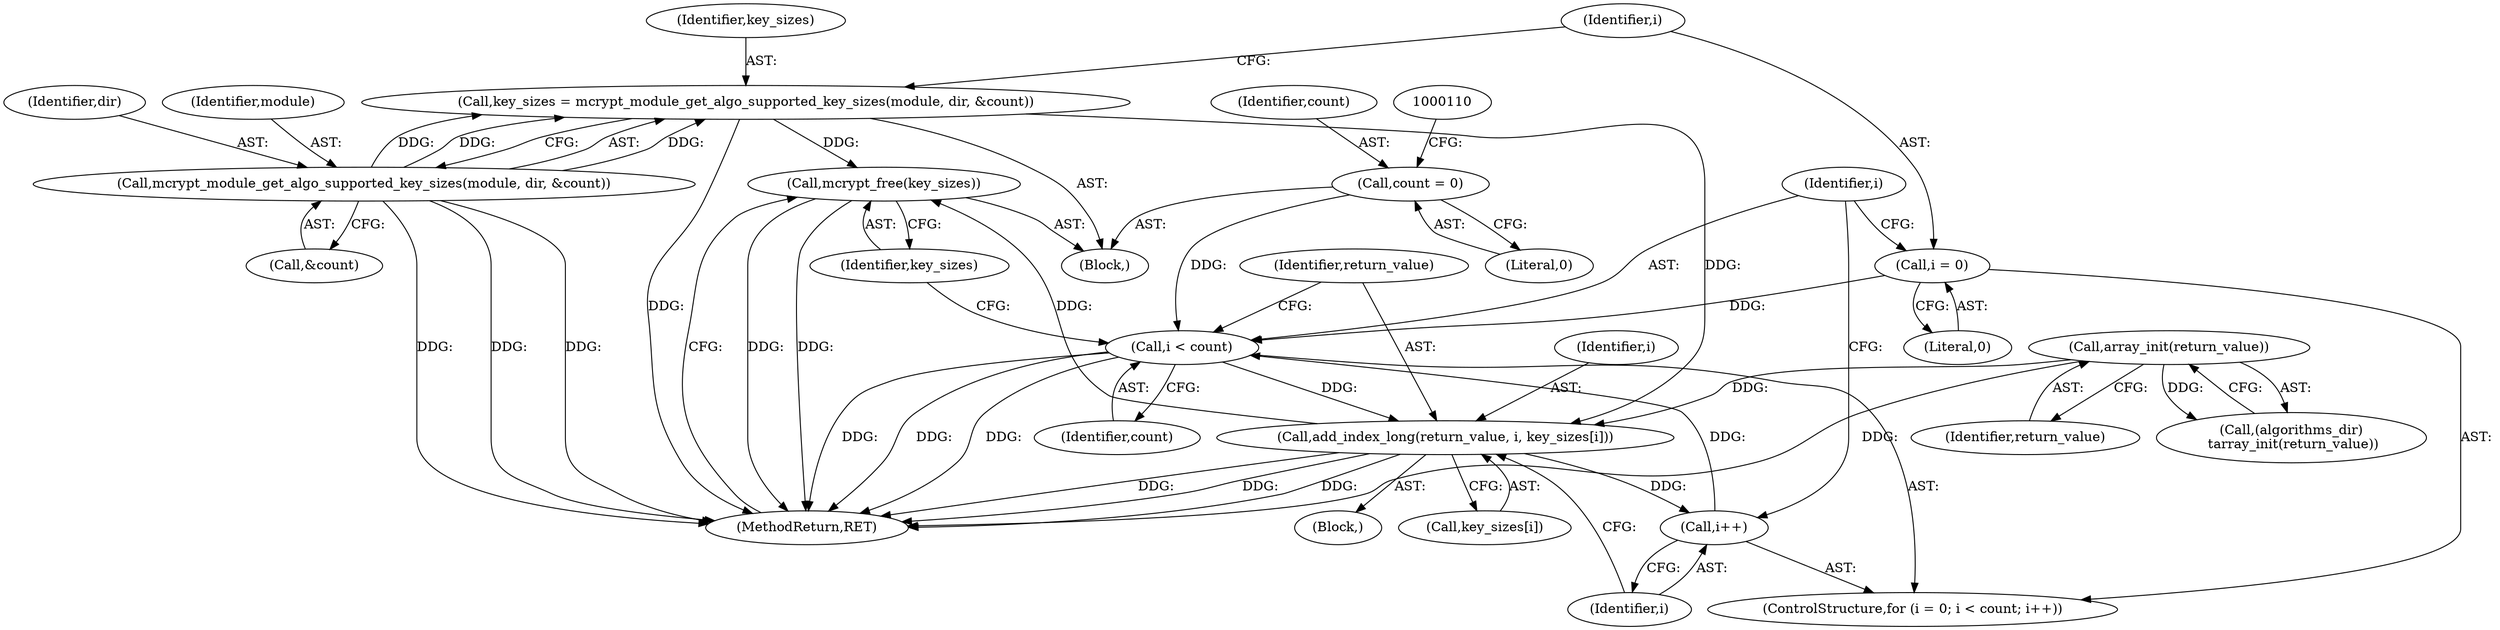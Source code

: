 digraph "0_php-src_6c5211a0cef0cc2854eaa387e0eb036e012904d0?w=1_11@API" {
"1000136" [label="(Call,mcrypt_free(key_sizes))"];
"1000113" [label="(Call,key_sizes = mcrypt_module_get_algo_supported_key_sizes(module, dir, &count))"];
"1000115" [label="(Call,mcrypt_module_get_algo_supported_key_sizes(module, dir, &count))"];
"1000130" [label="(Call,add_index_long(return_value, i, key_sizes[i]))"];
"1000111" [label="(Call,array_init(return_value))"];
"1000124" [label="(Call,i < count)"];
"1000121" [label="(Call,i = 0)"];
"1000127" [label="(Call,i++)"];
"1000105" [label="(Call,count = 0)"];
"1000106" [label="(Identifier,count)"];
"1000112" [label="(Identifier,return_value)"];
"1000122" [label="(Identifier,i)"];
"1000113" [label="(Call,key_sizes = mcrypt_module_get_algo_supported_key_sizes(module, dir, &count))"];
"1000116" [label="(Identifier,module)"];
"1000114" [label="(Identifier,key_sizes)"];
"1000126" [label="(Identifier,count)"];
"1000111" [label="(Call,array_init(return_value))"];
"1000118" [label="(Call,&count)"];
"1000125" [label="(Identifier,i)"];
"1000128" [label="(Identifier,i)"];
"1000107" [label="(Literal,0)"];
"1000133" [label="(Call,key_sizes[i])"];
"1000109" [label="(Call,(algorithms_dir)\n \tarray_init(return_value))"];
"1000131" [label="(Identifier,return_value)"];
"1000136" [label="(Call,mcrypt_free(key_sizes))"];
"1000138" [label="(MethodReturn,RET)"];
"1000115" [label="(Call,mcrypt_module_get_algo_supported_key_sizes(module, dir, &count))"];
"1000137" [label="(Identifier,key_sizes)"];
"1000129" [label="(Block,)"];
"1000121" [label="(Call,i = 0)"];
"1000102" [label="(Block,)"];
"1000130" [label="(Call,add_index_long(return_value, i, key_sizes[i]))"];
"1000105" [label="(Call,count = 0)"];
"1000123" [label="(Literal,0)"];
"1000132" [label="(Identifier,i)"];
"1000127" [label="(Call,i++)"];
"1000117" [label="(Identifier,dir)"];
"1000124" [label="(Call,i < count)"];
"1000120" [label="(ControlStructure,for (i = 0; i < count; i++))"];
"1000136" -> "1000102"  [label="AST: "];
"1000136" -> "1000137"  [label="CFG: "];
"1000137" -> "1000136"  [label="AST: "];
"1000138" -> "1000136"  [label="CFG: "];
"1000136" -> "1000138"  [label="DDG: "];
"1000136" -> "1000138"  [label="DDG: "];
"1000113" -> "1000136"  [label="DDG: "];
"1000130" -> "1000136"  [label="DDG: "];
"1000113" -> "1000102"  [label="AST: "];
"1000113" -> "1000115"  [label="CFG: "];
"1000114" -> "1000113"  [label="AST: "];
"1000115" -> "1000113"  [label="AST: "];
"1000122" -> "1000113"  [label="CFG: "];
"1000113" -> "1000138"  [label="DDG: "];
"1000115" -> "1000113"  [label="DDG: "];
"1000115" -> "1000113"  [label="DDG: "];
"1000115" -> "1000113"  [label="DDG: "];
"1000113" -> "1000130"  [label="DDG: "];
"1000115" -> "1000118"  [label="CFG: "];
"1000116" -> "1000115"  [label="AST: "];
"1000117" -> "1000115"  [label="AST: "];
"1000118" -> "1000115"  [label="AST: "];
"1000115" -> "1000138"  [label="DDG: "];
"1000115" -> "1000138"  [label="DDG: "];
"1000115" -> "1000138"  [label="DDG: "];
"1000130" -> "1000129"  [label="AST: "];
"1000130" -> "1000133"  [label="CFG: "];
"1000131" -> "1000130"  [label="AST: "];
"1000132" -> "1000130"  [label="AST: "];
"1000133" -> "1000130"  [label="AST: "];
"1000128" -> "1000130"  [label="CFG: "];
"1000130" -> "1000138"  [label="DDG: "];
"1000130" -> "1000138"  [label="DDG: "];
"1000130" -> "1000138"  [label="DDG: "];
"1000130" -> "1000127"  [label="DDG: "];
"1000111" -> "1000130"  [label="DDG: "];
"1000124" -> "1000130"  [label="DDG: "];
"1000111" -> "1000109"  [label="AST: "];
"1000111" -> "1000112"  [label="CFG: "];
"1000112" -> "1000111"  [label="AST: "];
"1000109" -> "1000111"  [label="CFG: "];
"1000111" -> "1000138"  [label="DDG: "];
"1000111" -> "1000109"  [label="DDG: "];
"1000124" -> "1000120"  [label="AST: "];
"1000124" -> "1000126"  [label="CFG: "];
"1000125" -> "1000124"  [label="AST: "];
"1000126" -> "1000124"  [label="AST: "];
"1000131" -> "1000124"  [label="CFG: "];
"1000137" -> "1000124"  [label="CFG: "];
"1000124" -> "1000138"  [label="DDG: "];
"1000124" -> "1000138"  [label="DDG: "];
"1000124" -> "1000138"  [label="DDG: "];
"1000121" -> "1000124"  [label="DDG: "];
"1000127" -> "1000124"  [label="DDG: "];
"1000105" -> "1000124"  [label="DDG: "];
"1000121" -> "1000120"  [label="AST: "];
"1000121" -> "1000123"  [label="CFG: "];
"1000122" -> "1000121"  [label="AST: "];
"1000123" -> "1000121"  [label="AST: "];
"1000125" -> "1000121"  [label="CFG: "];
"1000127" -> "1000120"  [label="AST: "];
"1000127" -> "1000128"  [label="CFG: "];
"1000128" -> "1000127"  [label="AST: "];
"1000125" -> "1000127"  [label="CFG: "];
"1000105" -> "1000102"  [label="AST: "];
"1000105" -> "1000107"  [label="CFG: "];
"1000106" -> "1000105"  [label="AST: "];
"1000107" -> "1000105"  [label="AST: "];
"1000110" -> "1000105"  [label="CFG: "];
}
